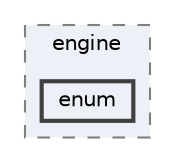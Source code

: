digraph "techstorm/engine/enum"
{
 // LATEX_PDF_SIZE
  bgcolor="transparent";
  edge [fontname=Helvetica,fontsize=10,labelfontname=Helvetica,labelfontsize=10];
  node [fontname=Helvetica,fontsize=10,shape=box,height=0.2,width=0.4];
  compound=true
  subgraph clusterdir_f0215e67d3150ee964ca241625d804af {
    graph [ bgcolor="#edf0f7", pencolor="grey50", label="engine", fontname=Helvetica,fontsize=10 style="filled,dashed", URL="dir_f0215e67d3150ee964ca241625d804af.html",tooltip=""]
  dir_020b51aae75e41558f0674da54e9175d [label="enum", fillcolor="#edf0f7", color="grey25", style="filled,bold", URL="dir_020b51aae75e41558f0674da54e9175d.html",tooltip=""];
  }
}
